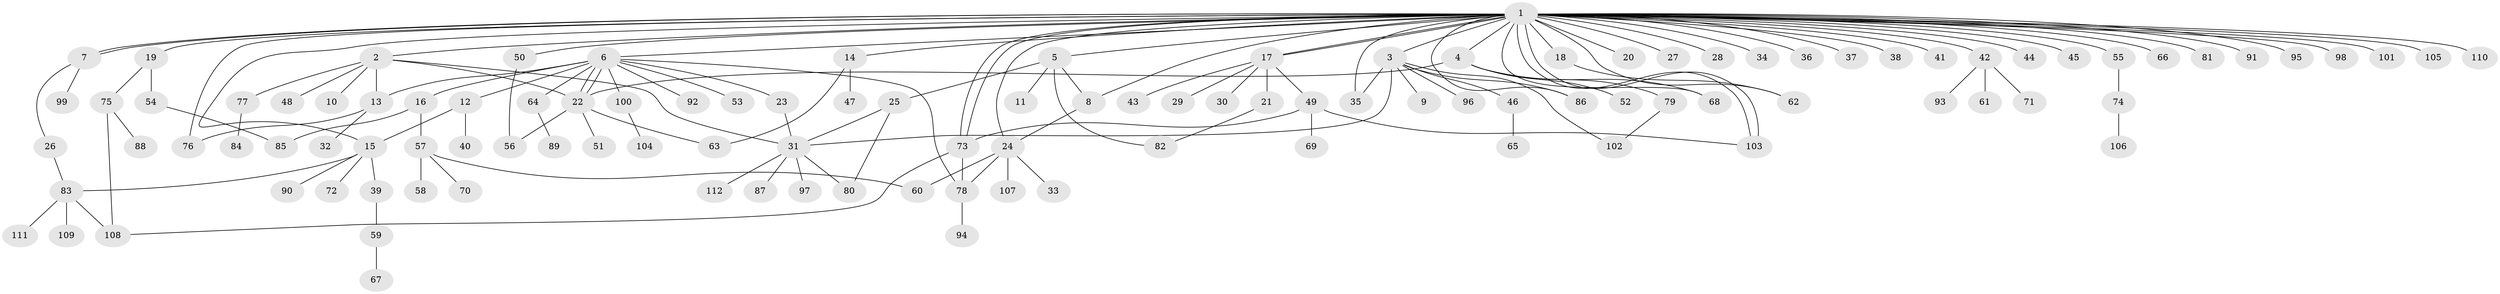 // Generated by graph-tools (version 1.1) at 2025/35/03/09/25 02:35:43]
// undirected, 112 vertices, 144 edges
graph export_dot {
graph [start="1"]
  node [color=gray90,style=filled];
  1;
  2;
  3;
  4;
  5;
  6;
  7;
  8;
  9;
  10;
  11;
  12;
  13;
  14;
  15;
  16;
  17;
  18;
  19;
  20;
  21;
  22;
  23;
  24;
  25;
  26;
  27;
  28;
  29;
  30;
  31;
  32;
  33;
  34;
  35;
  36;
  37;
  38;
  39;
  40;
  41;
  42;
  43;
  44;
  45;
  46;
  47;
  48;
  49;
  50;
  51;
  52;
  53;
  54;
  55;
  56;
  57;
  58;
  59;
  60;
  61;
  62;
  63;
  64;
  65;
  66;
  67;
  68;
  69;
  70;
  71;
  72;
  73;
  74;
  75;
  76;
  77;
  78;
  79;
  80;
  81;
  82;
  83;
  84;
  85;
  86;
  87;
  88;
  89;
  90;
  91;
  92;
  93;
  94;
  95;
  96;
  97;
  98;
  99;
  100;
  101;
  102;
  103;
  104;
  105;
  106;
  107;
  108;
  109;
  110;
  111;
  112;
  1 -- 2;
  1 -- 3;
  1 -- 4;
  1 -- 5;
  1 -- 6;
  1 -- 7;
  1 -- 7;
  1 -- 8;
  1 -- 14;
  1 -- 15;
  1 -- 17;
  1 -- 17;
  1 -- 18;
  1 -- 19;
  1 -- 20;
  1 -- 24;
  1 -- 27;
  1 -- 28;
  1 -- 34;
  1 -- 35;
  1 -- 36;
  1 -- 37;
  1 -- 38;
  1 -- 41;
  1 -- 42;
  1 -- 44;
  1 -- 45;
  1 -- 50;
  1 -- 55;
  1 -- 62;
  1 -- 66;
  1 -- 68;
  1 -- 73;
  1 -- 73;
  1 -- 76;
  1 -- 81;
  1 -- 86;
  1 -- 91;
  1 -- 95;
  1 -- 98;
  1 -- 101;
  1 -- 103;
  1 -- 103;
  1 -- 105;
  1 -- 110;
  2 -- 10;
  2 -- 13;
  2 -- 22;
  2 -- 31;
  2 -- 48;
  2 -- 77;
  3 -- 9;
  3 -- 31;
  3 -- 35;
  3 -- 46;
  3 -- 86;
  3 -- 96;
  3 -- 102;
  4 -- 22;
  4 -- 52;
  4 -- 68;
  4 -- 79;
  5 -- 8;
  5 -- 11;
  5 -- 25;
  5 -- 82;
  6 -- 12;
  6 -- 13;
  6 -- 16;
  6 -- 22;
  6 -- 22;
  6 -- 23;
  6 -- 53;
  6 -- 64;
  6 -- 78;
  6 -- 92;
  6 -- 100;
  7 -- 26;
  7 -- 99;
  8 -- 24;
  12 -- 15;
  12 -- 40;
  13 -- 32;
  13 -- 76;
  14 -- 47;
  14 -- 63;
  15 -- 39;
  15 -- 72;
  15 -- 83;
  15 -- 90;
  16 -- 57;
  16 -- 85;
  17 -- 21;
  17 -- 29;
  17 -- 30;
  17 -- 43;
  17 -- 49;
  18 -- 62;
  19 -- 54;
  19 -- 75;
  21 -- 82;
  22 -- 51;
  22 -- 56;
  22 -- 63;
  23 -- 31;
  24 -- 33;
  24 -- 60;
  24 -- 78;
  24 -- 107;
  25 -- 31;
  25 -- 80;
  26 -- 83;
  31 -- 80;
  31 -- 87;
  31 -- 97;
  31 -- 112;
  39 -- 59;
  42 -- 61;
  42 -- 71;
  42 -- 93;
  46 -- 65;
  49 -- 69;
  49 -- 73;
  49 -- 103;
  50 -- 56;
  54 -- 85;
  55 -- 74;
  57 -- 58;
  57 -- 60;
  57 -- 70;
  59 -- 67;
  64 -- 89;
  73 -- 78;
  73 -- 108;
  74 -- 106;
  75 -- 88;
  75 -- 108;
  77 -- 84;
  78 -- 94;
  79 -- 102;
  83 -- 108;
  83 -- 109;
  83 -- 111;
  100 -- 104;
}
